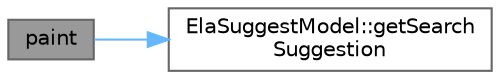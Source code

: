 digraph "paint"
{
 // LATEX_PDF_SIZE
  bgcolor="transparent";
  edge [fontname=Helvetica,fontsize=10,labelfontname=Helvetica,labelfontsize=10];
  node [fontname=Helvetica,fontsize=10,shape=box,height=0.2,width=0.4];
  rankdir="LR";
  Node1 [id="Node000001",label="paint",height=0.2,width=0.4,color="gray40", fillcolor="grey60", style="filled", fontcolor="black",tooltip="绘制函数"];
  Node1 -> Node2 [id="edge1_Node000001_Node000002",color="steelblue1",style="solid",tooltip=" "];
  Node2 [id="Node000002",label="ElaSuggestModel::getSearch\lSuggestion",height=0.2,width=0.4,color="grey40", fillcolor="white", style="filled",URL="$class_ela_suggest_model.html#a88a505f459b254967ca8449d2a715a52",tooltip="获取搜索建议项"];
}
